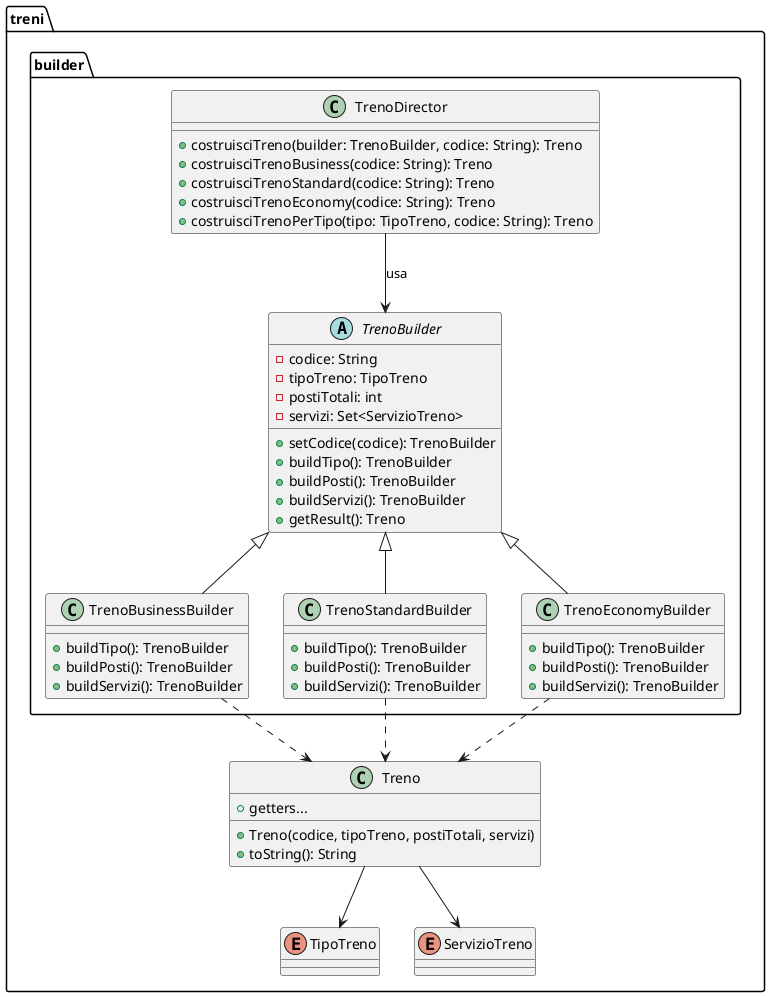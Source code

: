 @startuml
package "treni.builder" {
  abstract class TrenoBuilder {
    - codice: String
    - tipoTreno: TipoTreno
    - postiTotali: int
    - servizi: Set<ServizioTreno>
    + setCodice(codice): TrenoBuilder
    + buildTipo(): TrenoBuilder
    + buildPosti(): TrenoBuilder
    + buildServizi(): TrenoBuilder
    + getResult(): Treno
  }

  class TrenoBusinessBuilder {
    + buildTipo(): TrenoBuilder
    + buildPosti(): TrenoBuilder
    + buildServizi(): TrenoBuilder
  }
  class TrenoStandardBuilder {
    + buildTipo(): TrenoBuilder
    + buildPosti(): TrenoBuilder
    + buildServizi(): TrenoBuilder
  }
  class TrenoEconomyBuilder {
    + buildTipo(): TrenoBuilder
    + buildPosti(): TrenoBuilder
    + buildServizi(): TrenoBuilder
  }
  class TrenoDirector {
    + costruisciTreno(builder: TrenoBuilder, codice: String): Treno
    + costruisciTrenoBusiness(codice: String): Treno
    + costruisciTrenoStandard(codice: String): Treno
    + costruisciTrenoEconomy(codice: String): Treno
    + costruisciTrenoPerTipo(tipo: TipoTreno, codice: String): Treno
  }
}

package "treni" {
  class Treno {
    + Treno(codice, tipoTreno, postiTotali, servizi)
    + toString(): String
    + getters...
  }
  enum TipoTreno
  enum ServizioTreno
}

' relazioni
TrenoBuilder <|-- TrenoBusinessBuilder
TrenoBuilder <|-- TrenoStandardBuilder
TrenoBuilder <|-- TrenoEconomyBuilder
TrenoDirector --> TrenoBuilder : usa
Treno --> TipoTreno
Treno --> ServizioTreno

' aggiunta della dipendenza dai concrete builder verso Treno
TrenoBusinessBuilder ..> Treno
TrenoStandardBuilder ..> Treno
TrenoEconomyBuilder ..> Treno
@enduml